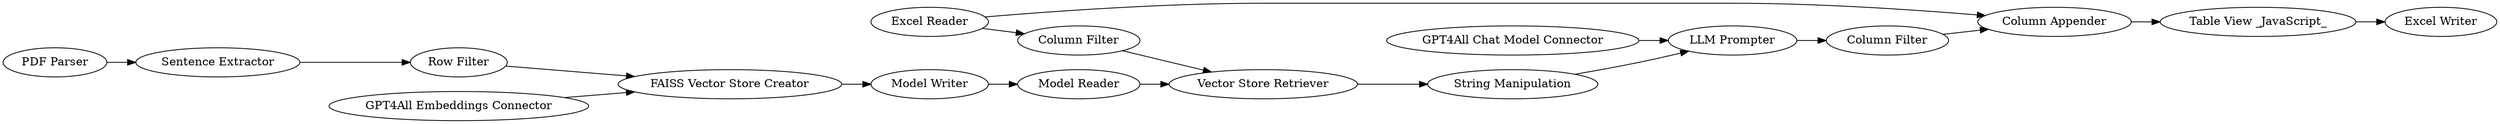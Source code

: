 digraph {
	1931 -> 1900
	1888 -> 1834
	1933 -> 1900
	1834 -> 1835
	1835 -> 1933
	1915 -> 1916
	1911 -> 1915
	1887 -> 1888
	1911 -> 1931
	1936 -> 1834
	1930 -> 1915
	1922 -> 6
	1938 -> 6
	1916 -> 1912
	6 -> 1930
	26 -> 1887
	1900 -> 1922
	1936 [label="GPT4All Embeddings Connector"]
	1931 [label="Column Filter"]
	1912 [label="Excel Writer"]
	1900 [label="Vector Store Retriever"]
	1915 [label="Column Appender"]
	1887 [label="Sentence Extractor"]
	1930 [label="Column Filter"]
	26 [label="PDF Parser"]
	1933 [label="Model Reader"]
	1835 [label="Model Writer"]
	6 [label="LLM Prompter"]
	1922 [label="String Manipulation"]
	1916 [label="Table View _JavaScript_"]
	1938 [label="GPT4All Chat Model Connector"]
	1834 [label="FAISS Vector Store Creator"]
	1911 [label="Excel Reader"]
	1888 [label="Row Filter"]
	rankdir=LR
}
